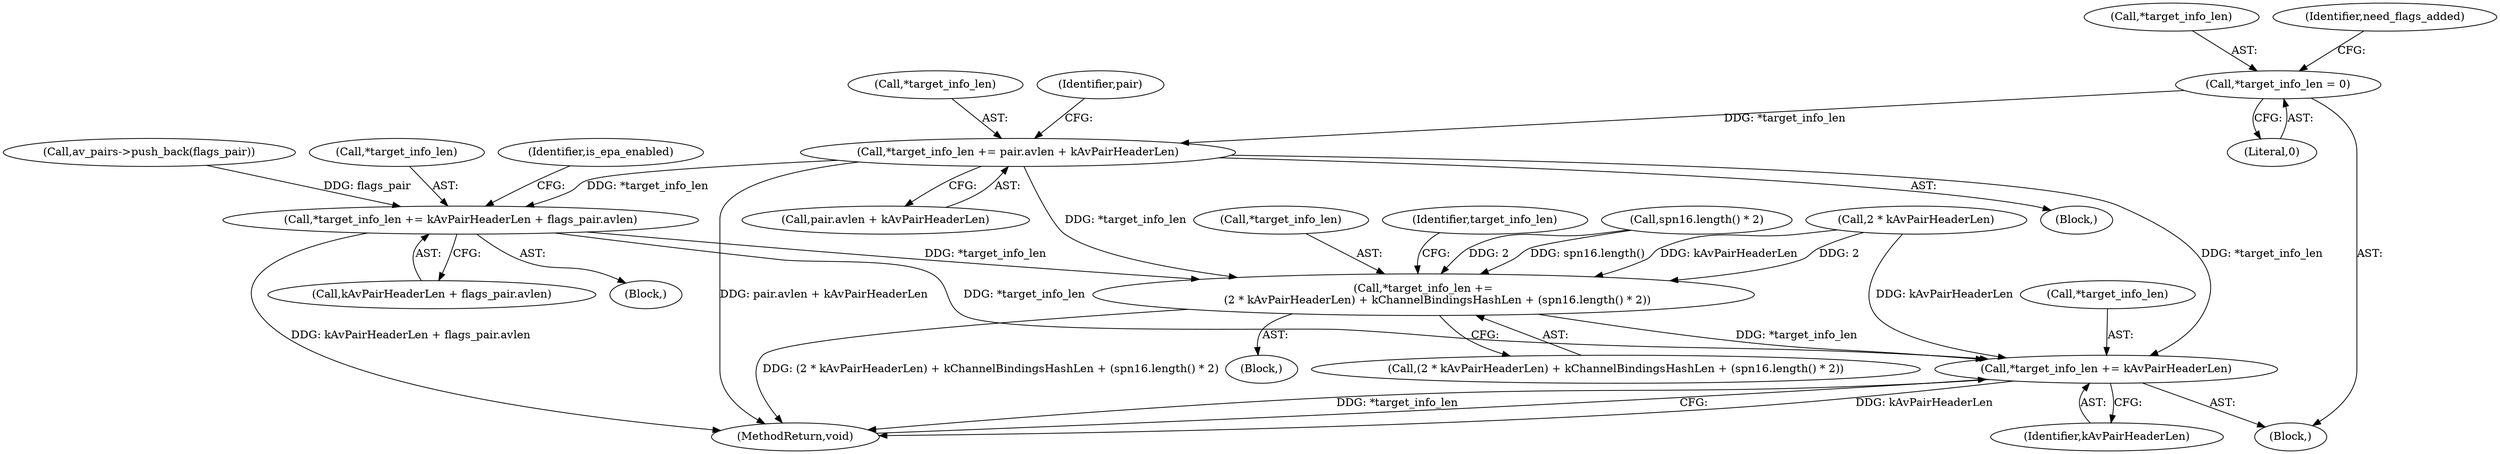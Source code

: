 digraph "0_Chrome_9cfe470d793da6e09b966d435c8fa2ba1625d5fe_2@pointer" {
"1000113" [label="(Call,*target_info_len = 0)"];
"1000123" [label="(Call,*target_info_len += pair.avlen + kAvPairHeaderLen)"];
"1000181" [label="(Call,*target_info_len += kAvPairHeaderLen + flags_pair.avlen)"];
"1000222" [label="(Call,*target_info_len +=\n        (2 * kAvPairHeaderLen) + kChannelBindingsHashLen + (spn16.length() * 2))"];
"1000234" [label="(Call,*target_info_len += kAvPairHeaderLen)"];
"1000223" [label="(Call,*target_info_len)"];
"1000126" [label="(Call,pair.avlen + kAvPairHeaderLen)"];
"1000236" [label="(Identifier,target_info_len)"];
"1000124" [label="(Call,*target_info_len)"];
"1000179" [label="(Call,av_pairs->push_back(flags_pair))"];
"1000225" [label="(Call,(2 * kAvPairHeaderLen) + kChannelBindingsHashLen + (spn16.length() * 2))"];
"1000114" [label="(Call,*target_info_len)"];
"1000113" [label="(Call,*target_info_len = 0)"];
"1000231" [label="(Call,spn16.length() * 2)"];
"1000234" [label="(Call,*target_info_len += kAvPairHeaderLen)"];
"1000235" [label="(Call,*target_info_len)"];
"1000122" [label="(Block,)"];
"1000116" [label="(Literal,0)"];
"1000238" [label="(MethodReturn,void)"];
"1000133" [label="(Identifier,pair)"];
"1000181" [label="(Call,*target_info_len += kAvPairHeaderLen + flags_pair.avlen)"];
"1000119" [label="(Identifier,need_flags_added)"];
"1000237" [label="(Identifier,kAvPairHeaderLen)"];
"1000184" [label="(Call,kAvPairHeaderLen + flags_pair.avlen)"];
"1000226" [label="(Call,2 * kAvPairHeaderLen)"];
"1000108" [label="(Block,)"];
"1000123" [label="(Call,*target_info_len += pair.avlen + kAvPairHeaderLen)"];
"1000182" [label="(Call,*target_info_len)"];
"1000191" [label="(Block,)"];
"1000170" [label="(Block,)"];
"1000190" [label="(Identifier,is_epa_enabled)"];
"1000222" [label="(Call,*target_info_len +=\n        (2 * kAvPairHeaderLen) + kChannelBindingsHashLen + (spn16.length() * 2))"];
"1000113" -> "1000108"  [label="AST: "];
"1000113" -> "1000116"  [label="CFG: "];
"1000114" -> "1000113"  [label="AST: "];
"1000116" -> "1000113"  [label="AST: "];
"1000119" -> "1000113"  [label="CFG: "];
"1000113" -> "1000123"  [label="DDG: *target_info_len"];
"1000123" -> "1000122"  [label="AST: "];
"1000123" -> "1000126"  [label="CFG: "];
"1000124" -> "1000123"  [label="AST: "];
"1000126" -> "1000123"  [label="AST: "];
"1000133" -> "1000123"  [label="CFG: "];
"1000123" -> "1000238"  [label="DDG: pair.avlen + kAvPairHeaderLen"];
"1000123" -> "1000181"  [label="DDG: *target_info_len"];
"1000123" -> "1000222"  [label="DDG: *target_info_len"];
"1000123" -> "1000234"  [label="DDG: *target_info_len"];
"1000181" -> "1000170"  [label="AST: "];
"1000181" -> "1000184"  [label="CFG: "];
"1000182" -> "1000181"  [label="AST: "];
"1000184" -> "1000181"  [label="AST: "];
"1000190" -> "1000181"  [label="CFG: "];
"1000181" -> "1000238"  [label="DDG: kAvPairHeaderLen + flags_pair.avlen"];
"1000179" -> "1000181"  [label="DDG: flags_pair"];
"1000181" -> "1000222"  [label="DDG: *target_info_len"];
"1000181" -> "1000234"  [label="DDG: *target_info_len"];
"1000222" -> "1000191"  [label="AST: "];
"1000222" -> "1000225"  [label="CFG: "];
"1000223" -> "1000222"  [label="AST: "];
"1000225" -> "1000222"  [label="AST: "];
"1000236" -> "1000222"  [label="CFG: "];
"1000222" -> "1000238"  [label="DDG: (2 * kAvPairHeaderLen) + kChannelBindingsHashLen + (spn16.length() * 2)"];
"1000226" -> "1000222"  [label="DDG: 2"];
"1000226" -> "1000222"  [label="DDG: kAvPairHeaderLen"];
"1000231" -> "1000222"  [label="DDG: spn16.length()"];
"1000231" -> "1000222"  [label="DDG: 2"];
"1000222" -> "1000234"  [label="DDG: *target_info_len"];
"1000234" -> "1000108"  [label="AST: "];
"1000234" -> "1000237"  [label="CFG: "];
"1000235" -> "1000234"  [label="AST: "];
"1000237" -> "1000234"  [label="AST: "];
"1000238" -> "1000234"  [label="CFG: "];
"1000234" -> "1000238"  [label="DDG: kAvPairHeaderLen"];
"1000234" -> "1000238"  [label="DDG: *target_info_len"];
"1000226" -> "1000234"  [label="DDG: kAvPairHeaderLen"];
}
